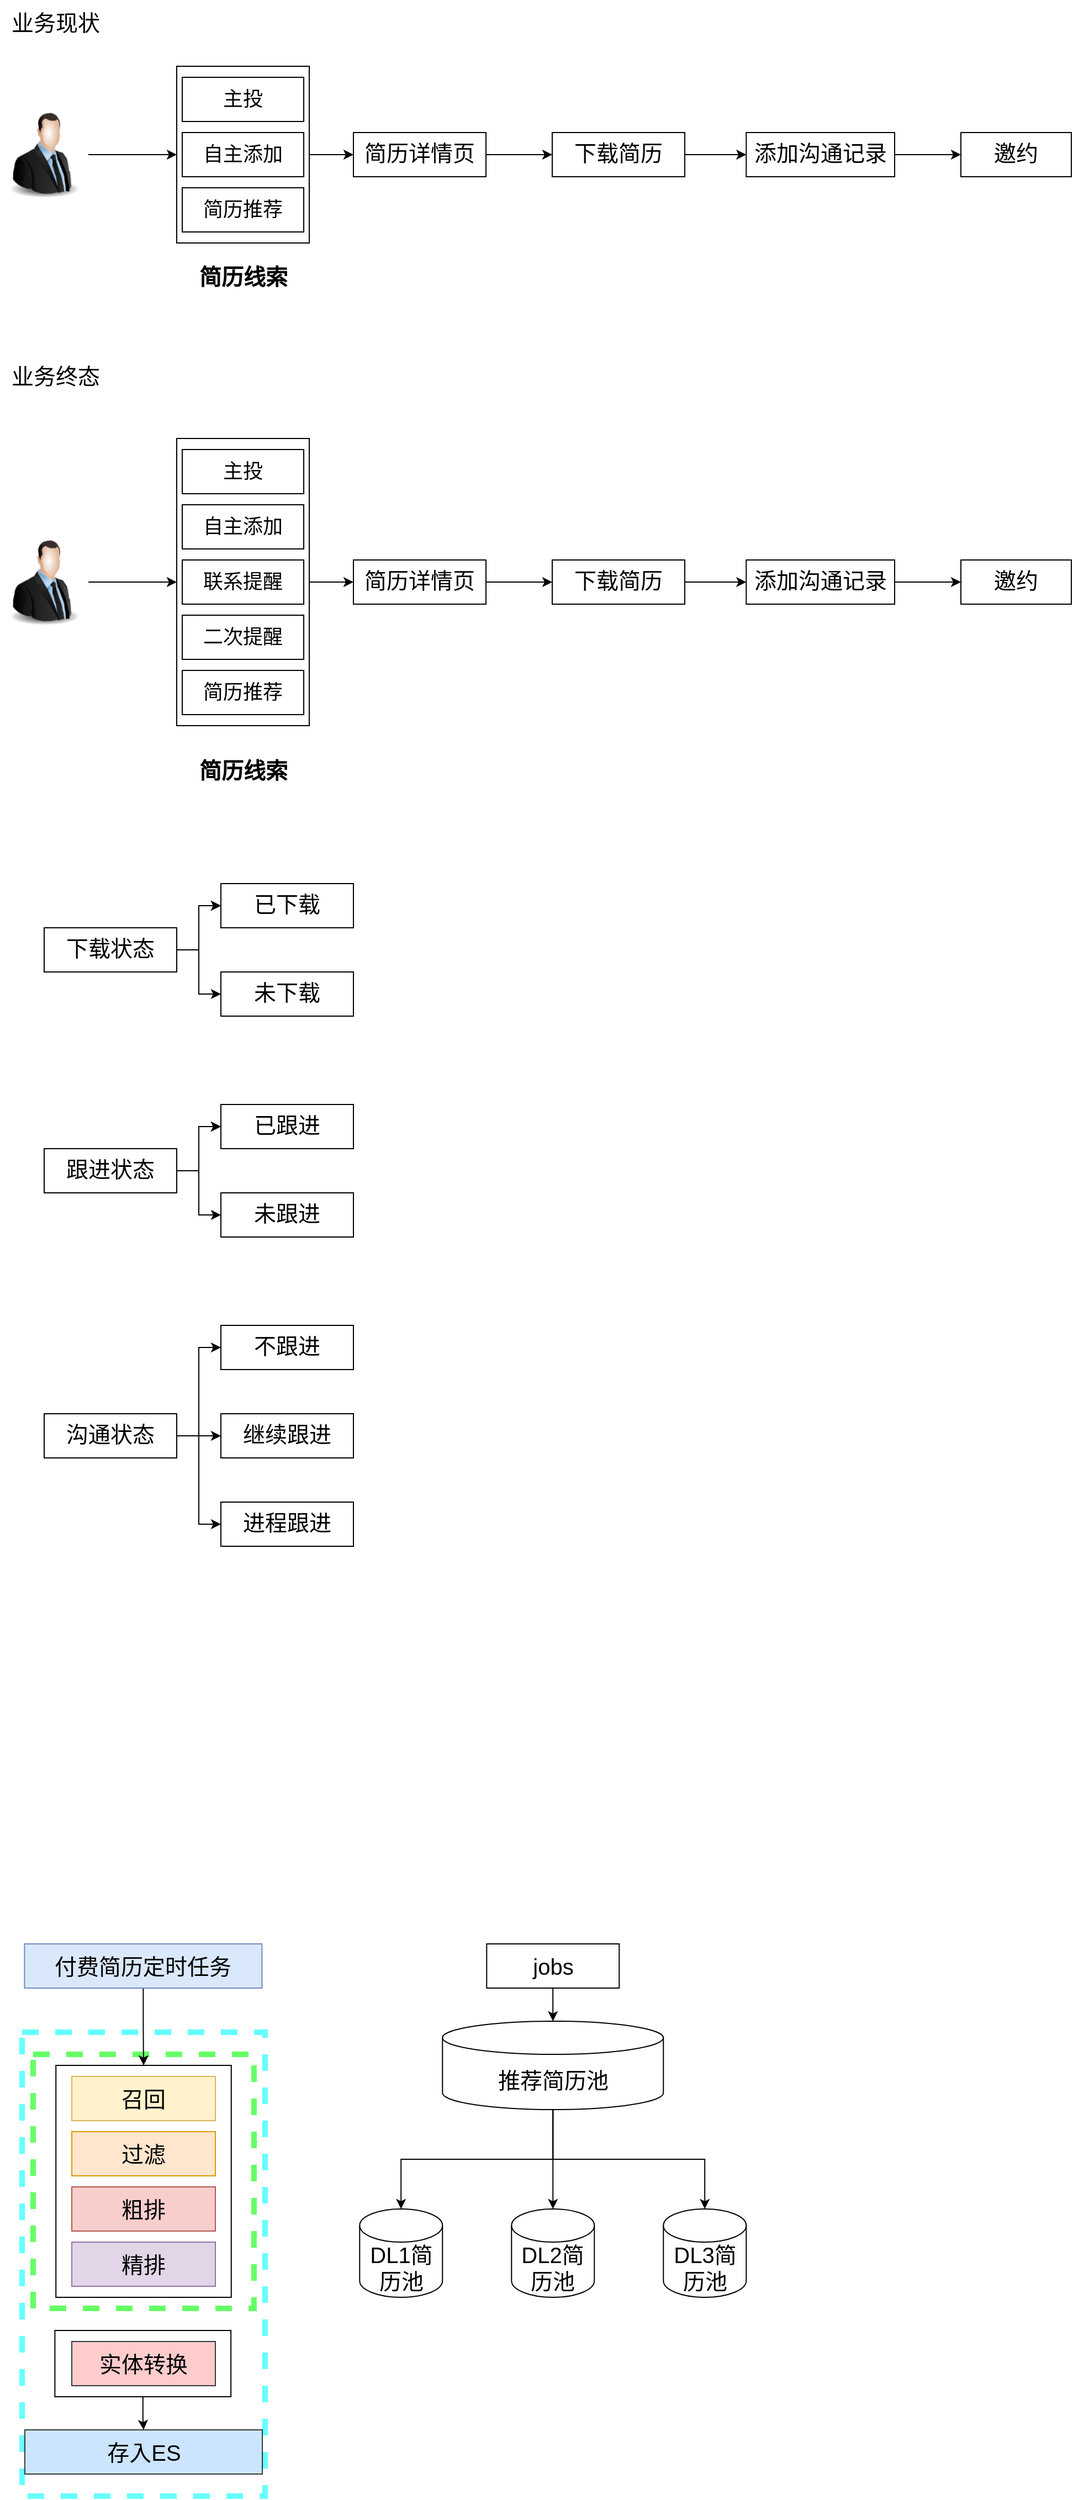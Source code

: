 <mxfile version="24.4.7" type="github">
  <diagram name="第 1 页" id="r8e8spuCt5Y078xBdNFk">
    <mxGraphModel dx="1834" dy="1586" grid="1" gridSize="10" guides="1" tooltips="1" connect="1" arrows="1" fold="1" page="0" pageScale="1" pageWidth="827" pageHeight="1169" math="0" shadow="0">
      <root>
        <mxCell id="0" />
        <mxCell id="1" parent="0" />
        <mxCell id="uhzMS2UGq0Mrr6mBy7hM-3" value="" style="edgeStyle=orthogonalEdgeStyle;rounded=0;orthogonalLoop=1;jettySize=auto;html=1;" parent="1" source="uhzMS2UGq0Mrr6mBy7hM-1" target="uhzMS2UGq0Mrr6mBy7hM-2" edge="1">
          <mxGeometry relative="1" as="geometry" />
        </mxCell>
        <mxCell id="uhzMS2UGq0Mrr6mBy7hM-1" value="" style="image;html=1;image=img/lib/clip_art/people/Suit_Man_128x128.png" parent="1" vertex="1">
          <mxGeometry x="-160" y="-620" width="80" height="80" as="geometry" />
        </mxCell>
        <mxCell id="uhzMS2UGq0Mrr6mBy7hM-116" value="" style="edgeStyle=orthogonalEdgeStyle;rounded=0;orthogonalLoop=1;jettySize=auto;html=1;" parent="1" source="uhzMS2UGq0Mrr6mBy7hM-2" target="uhzMS2UGq0Mrr6mBy7hM-115" edge="1">
          <mxGeometry relative="1" as="geometry" />
        </mxCell>
        <mxCell id="uhzMS2UGq0Mrr6mBy7hM-2" value="" style="whiteSpace=wrap;html=1;verticalAlign=top;labelBackgroundColor=default;" parent="1" vertex="1">
          <mxGeometry y="-660" width="120" height="160" as="geometry" />
        </mxCell>
        <mxCell id="uhzMS2UGq0Mrr6mBy7hM-4" value="主投" style="rounded=0;whiteSpace=wrap;html=1;fontSize=18;" parent="1" vertex="1">
          <mxGeometry x="5" y="-650" width="110" height="40" as="geometry" />
        </mxCell>
        <mxCell id="uhzMS2UGq0Mrr6mBy7hM-5" value="自主添加" style="rounded=0;whiteSpace=wrap;html=1;fontSize=18;" parent="1" vertex="1">
          <mxGeometry x="5" y="-600" width="110" height="40" as="geometry" />
        </mxCell>
        <mxCell id="uhzMS2UGq0Mrr6mBy7hM-8" value="简历推荐" style="rounded=0;whiteSpace=wrap;html=1;fontSize=18;" parent="1" vertex="1">
          <mxGeometry x="5" y="-550" width="110" height="40" as="geometry" />
        </mxCell>
        <mxCell id="uhzMS2UGq0Mrr6mBy7hM-11" value="简历线索" style="text;html=1;align=center;verticalAlign=middle;resizable=0;points=[];autosize=1;strokeColor=none;fillColor=none;fontSize=20;fontStyle=1" parent="1" vertex="1">
          <mxGeometry x="10" y="-490" width="100" height="40" as="geometry" />
        </mxCell>
        <mxCell id="uhzMS2UGq0Mrr6mBy7hM-26" value="业务现状" style="text;html=1;align=center;verticalAlign=middle;resizable=0;points=[];autosize=1;strokeColor=none;fillColor=none;fontSize=20;" parent="1" vertex="1">
          <mxGeometry x="-160" y="-720" width="100" height="40" as="geometry" />
        </mxCell>
        <mxCell id="uhzMS2UGq0Mrr6mBy7hM-27" value="" style="edgeStyle=orthogonalEdgeStyle;rounded=0;orthogonalLoop=1;jettySize=auto;html=1;" parent="1" source="uhzMS2UGq0Mrr6mBy7hM-28" target="uhzMS2UGq0Mrr6mBy7hM-29" edge="1">
          <mxGeometry relative="1" as="geometry" />
        </mxCell>
        <mxCell id="uhzMS2UGq0Mrr6mBy7hM-28" value="" style="image;html=1;image=img/lib/clip_art/people/Suit_Man_128x128.png" parent="1" vertex="1">
          <mxGeometry x="-160" y="-233" width="80" height="80" as="geometry" />
        </mxCell>
        <mxCell id="uhzMS2UGq0Mrr6mBy7hM-131" style="edgeStyle=orthogonalEdgeStyle;rounded=0;orthogonalLoop=1;jettySize=auto;html=1;entryX=0;entryY=0.5;entryDx=0;entryDy=0;" parent="1" source="uhzMS2UGq0Mrr6mBy7hM-29" target="uhzMS2UGq0Mrr6mBy7hM-125" edge="1">
          <mxGeometry relative="1" as="geometry" />
        </mxCell>
        <mxCell id="uhzMS2UGq0Mrr6mBy7hM-29" value="" style="whiteSpace=wrap;html=1;verticalAlign=top;labelBackgroundColor=default;" parent="1" vertex="1">
          <mxGeometry y="-323" width="120" height="260" as="geometry" />
        </mxCell>
        <mxCell id="uhzMS2UGq0Mrr6mBy7hM-31" value="主投" style="rounded=0;whiteSpace=wrap;html=1;fontSize=18;" parent="1" vertex="1">
          <mxGeometry x="5" y="-313" width="110" height="40" as="geometry" />
        </mxCell>
        <mxCell id="uhzMS2UGq0Mrr6mBy7hM-33" value="自主添加" style="rounded=0;whiteSpace=wrap;html=1;fontSize=18;" parent="1" vertex="1">
          <mxGeometry x="5" y="-263" width="110" height="40" as="geometry" />
        </mxCell>
        <mxCell id="uhzMS2UGq0Mrr6mBy7hM-35" value="简历推荐" style="rounded=0;whiteSpace=wrap;html=1;fontSize=18;" parent="1" vertex="1">
          <mxGeometry x="5" y="-113" width="110" height="40" as="geometry" />
        </mxCell>
        <mxCell id="uhzMS2UGq0Mrr6mBy7hM-36" value="简历线索" style="text;html=1;align=center;verticalAlign=middle;resizable=0;points=[];autosize=1;strokeColor=none;fillColor=none;fontSize=20;fontStyle=1" parent="1" vertex="1">
          <mxGeometry x="10" y="-43" width="100" height="40" as="geometry" />
        </mxCell>
        <mxCell id="uhzMS2UGq0Mrr6mBy7hM-40" value="业务终态" style="text;html=1;align=center;verticalAlign=middle;resizable=0;points=[];autosize=1;strokeColor=none;fillColor=none;fontSize=20;" parent="1" vertex="1">
          <mxGeometry x="-160" y="-400" width="100" height="40" as="geometry" />
        </mxCell>
        <mxCell id="uhzMS2UGq0Mrr6mBy7hM-41" value="联系提醒" style="rounded=0;whiteSpace=wrap;html=1;fontSize=18;" parent="1" vertex="1">
          <mxGeometry x="5" y="-213" width="110" height="40" as="geometry" />
        </mxCell>
        <mxCell id="uhzMS2UGq0Mrr6mBy7hM-43" value="二次提醒" style="rounded=0;whiteSpace=wrap;html=1;fontSize=18;" parent="1" vertex="1">
          <mxGeometry x="5" y="-163" width="110" height="40" as="geometry" />
        </mxCell>
        <mxCell id="uhzMS2UGq0Mrr6mBy7hM-47" value="" style="rounded=0;whiteSpace=wrap;html=1;fontSize=20;dashed=1;strokeWidth=5;strokeColor=#66FFFF;" parent="1" vertex="1">
          <mxGeometry x="-140" y="1120" width="220" height="420" as="geometry" />
        </mxCell>
        <mxCell id="uhzMS2UGq0Mrr6mBy7hM-48" value="" style="rounded=0;whiteSpace=wrap;html=1;fontSize=20;dashed=1;strokeWidth=5;strokeColor=#66FF66;" parent="1" vertex="1">
          <mxGeometry x="-130" y="1140" width="200" height="230" as="geometry" />
        </mxCell>
        <mxCell id="uhzMS2UGq0Mrr6mBy7hM-49" style="edgeStyle=orthogonalEdgeStyle;rounded=0;orthogonalLoop=1;jettySize=auto;html=1;entryX=0.5;entryY=0;entryDx=0;entryDy=0;fontSize=20;" parent="1" source="uhzMS2UGq0Mrr6mBy7hM-51" target="uhzMS2UGq0Mrr6mBy7hM-53" edge="1">
          <mxGeometry relative="1" as="geometry" />
        </mxCell>
        <mxCell id="uhzMS2UGq0Mrr6mBy7hM-51" value="付费简历定时任务" style="rounded=0;whiteSpace=wrap;html=1;fontSize=20;fillColor=#dae8fc;strokeColor=#6c8ebf;" parent="1" vertex="1">
          <mxGeometry x="-137.81" y="1040" width="215" height="40" as="geometry" />
        </mxCell>
        <mxCell id="uhzMS2UGq0Mrr6mBy7hM-53" value="" style="rounded=0;whiteSpace=wrap;html=1;fontSize=20;" parent="1" vertex="1">
          <mxGeometry x="-109.37" y="1150" width="158.75" height="210" as="geometry" />
        </mxCell>
        <mxCell id="uhzMS2UGq0Mrr6mBy7hM-54" value="召回" style="rounded=0;whiteSpace=wrap;html=1;fontSize=20;fillColor=#fff2cc;strokeColor=#d6b656;" parent="1" vertex="1">
          <mxGeometry x="-94.99" y="1160" width="130" height="40" as="geometry" />
        </mxCell>
        <mxCell id="uhzMS2UGq0Mrr6mBy7hM-55" value="过滤" style="rounded=0;whiteSpace=wrap;html=1;fontSize=20;fillColor=#ffe6cc;strokeColor=#d79b00;" parent="1" vertex="1">
          <mxGeometry x="-94.99" y="1210" width="130" height="40" as="geometry" />
        </mxCell>
        <mxCell id="uhzMS2UGq0Mrr6mBy7hM-56" value="粗排" style="rounded=0;whiteSpace=wrap;html=1;fontSize=20;fillColor=#f8cecc;strokeColor=#b85450;" parent="1" vertex="1">
          <mxGeometry x="-94.99" y="1260" width="130" height="40" as="geometry" />
        </mxCell>
        <mxCell id="uhzMS2UGq0Mrr6mBy7hM-57" value="精排" style="rounded=0;whiteSpace=wrap;html=1;fontSize=20;fillColor=#e1d5e7;strokeColor=#9673a6;" parent="1" vertex="1">
          <mxGeometry x="-95" y="1310" width="130" height="40" as="geometry" />
        </mxCell>
        <mxCell id="uhzMS2UGq0Mrr6mBy7hM-73" value="存入ES" style="rounded=0;whiteSpace=wrap;html=1;fontSize=20;fillColor=#cce5ff;strokeColor=#36393d;" parent="1" vertex="1">
          <mxGeometry x="-137.5" y="1480" width="215" height="40" as="geometry" />
        </mxCell>
        <mxCell id="uhzMS2UGq0Mrr6mBy7hM-74" style="edgeStyle=orthogonalEdgeStyle;rounded=0;orthogonalLoop=1;jettySize=auto;html=1;entryX=0.5;entryY=0;entryDx=0;entryDy=0;fontSize=20;" parent="1" source="uhzMS2UGq0Mrr6mBy7hM-75" target="uhzMS2UGq0Mrr6mBy7hM-73" edge="1">
          <mxGeometry relative="1" as="geometry" />
        </mxCell>
        <mxCell id="uhzMS2UGq0Mrr6mBy7hM-75" value="" style="rounded=0;whiteSpace=wrap;html=1;fontSize=20;" parent="1" vertex="1">
          <mxGeometry x="-110.31" y="1390" width="159.37" height="60" as="geometry" />
        </mxCell>
        <mxCell id="uhzMS2UGq0Mrr6mBy7hM-76" value="实体转换" style="rounded=0;whiteSpace=wrap;html=1;fontSize=20;fillColor=#ffcccc;strokeColor=#36393d;" parent="1" vertex="1">
          <mxGeometry x="-95.0" y="1400" width="130" height="40" as="geometry" />
        </mxCell>
        <mxCell id="uhzMS2UGq0Mrr6mBy7hM-95" value="jobs" style="rounded=0;whiteSpace=wrap;html=1;fontSize=20;" parent="1" vertex="1">
          <mxGeometry x="280.64" y="1040" width="120" height="40" as="geometry" />
        </mxCell>
        <mxCell id="uhzMS2UGq0Mrr6mBy7hM-106" style="edgeStyle=orthogonalEdgeStyle;rounded=0;orthogonalLoop=1;jettySize=auto;html=1;" parent="1" source="uhzMS2UGq0Mrr6mBy7hM-98" target="uhzMS2UGq0Mrr6mBy7hM-104" edge="1">
          <mxGeometry relative="1" as="geometry" />
        </mxCell>
        <mxCell id="uhzMS2UGq0Mrr6mBy7hM-111" style="edgeStyle=orthogonalEdgeStyle;rounded=0;orthogonalLoop=1;jettySize=auto;html=1;" parent="1" source="uhzMS2UGq0Mrr6mBy7hM-98" target="uhzMS2UGq0Mrr6mBy7hM-102" edge="1">
          <mxGeometry relative="1" as="geometry" />
        </mxCell>
        <mxCell id="uhzMS2UGq0Mrr6mBy7hM-112" style="edgeStyle=orthogonalEdgeStyle;rounded=0;orthogonalLoop=1;jettySize=auto;html=1;" parent="1" source="uhzMS2UGq0Mrr6mBy7hM-98" target="uhzMS2UGq0Mrr6mBy7hM-105" edge="1">
          <mxGeometry relative="1" as="geometry" />
        </mxCell>
        <mxCell id="uhzMS2UGq0Mrr6mBy7hM-98" value="推荐简历池" style="shape=cylinder3;whiteSpace=wrap;html=1;boundedLbl=1;backgroundOutline=1;size=15;fontSize=20;" parent="1" vertex="1">
          <mxGeometry x="240.64" y="1110" width="200" height="80" as="geometry" />
        </mxCell>
        <mxCell id="uhzMS2UGq0Mrr6mBy7hM-99" style="edgeStyle=orthogonalEdgeStyle;rounded=0;orthogonalLoop=1;jettySize=auto;html=1;entryX=0.5;entryY=0;entryDx=0;entryDy=0;entryPerimeter=0;" parent="1" source="uhzMS2UGq0Mrr6mBy7hM-95" target="uhzMS2UGq0Mrr6mBy7hM-98" edge="1">
          <mxGeometry relative="1" as="geometry" />
        </mxCell>
        <mxCell id="uhzMS2UGq0Mrr6mBy7hM-102" value="DL1简历池" style="shape=cylinder3;whiteSpace=wrap;html=1;boundedLbl=1;backgroundOutline=1;size=15;fontSize=20;" parent="1" vertex="1">
          <mxGeometry x="165.64" y="1280" width="75" height="80" as="geometry" />
        </mxCell>
        <mxCell id="uhzMS2UGq0Mrr6mBy7hM-104" value="DL2简历池" style="shape=cylinder3;whiteSpace=wrap;html=1;boundedLbl=1;backgroundOutline=1;size=15;fontSize=20;" parent="1" vertex="1">
          <mxGeometry x="303.14" y="1280" width="75" height="80" as="geometry" />
        </mxCell>
        <mxCell id="uhzMS2UGq0Mrr6mBy7hM-105" value="DL3简历池" style="shape=cylinder3;whiteSpace=wrap;html=1;boundedLbl=1;backgroundOutline=1;size=15;fontSize=20;" parent="1" vertex="1">
          <mxGeometry x="440.64" y="1280" width="75" height="80" as="geometry" />
        </mxCell>
        <mxCell id="uhzMS2UGq0Mrr6mBy7hM-119" value="" style="edgeStyle=orthogonalEdgeStyle;rounded=0;orthogonalLoop=1;jettySize=auto;html=1;" parent="1" source="uhzMS2UGq0Mrr6mBy7hM-115" target="uhzMS2UGq0Mrr6mBy7hM-118" edge="1">
          <mxGeometry relative="1" as="geometry" />
        </mxCell>
        <mxCell id="uhzMS2UGq0Mrr6mBy7hM-115" value="简历详情页" style="whiteSpace=wrap;html=1;verticalAlign=top;labelBackgroundColor=default;fontSize=20;" parent="1" vertex="1">
          <mxGeometry x="160" y="-600" width="120" height="40" as="geometry" />
        </mxCell>
        <mxCell id="uhzMS2UGq0Mrr6mBy7hM-121" value="" style="edgeStyle=orthogonalEdgeStyle;rounded=0;orthogonalLoop=1;jettySize=auto;html=1;" parent="1" source="uhzMS2UGq0Mrr6mBy7hM-118" target="uhzMS2UGq0Mrr6mBy7hM-120" edge="1">
          <mxGeometry relative="1" as="geometry" />
        </mxCell>
        <mxCell id="uhzMS2UGq0Mrr6mBy7hM-118" value="下载简历" style="whiteSpace=wrap;html=1;verticalAlign=top;labelBackgroundColor=default;fontSize=20;" parent="1" vertex="1">
          <mxGeometry x="340" y="-600" width="120" height="40" as="geometry" />
        </mxCell>
        <mxCell id="uhzMS2UGq0Mrr6mBy7hM-123" value="" style="edgeStyle=orthogonalEdgeStyle;rounded=0;orthogonalLoop=1;jettySize=auto;html=1;" parent="1" source="uhzMS2UGq0Mrr6mBy7hM-120" target="uhzMS2UGq0Mrr6mBy7hM-122" edge="1">
          <mxGeometry relative="1" as="geometry" />
        </mxCell>
        <mxCell id="uhzMS2UGq0Mrr6mBy7hM-120" value="添加沟通记录" style="whiteSpace=wrap;html=1;verticalAlign=top;labelBackgroundColor=default;fontSize=20;" parent="1" vertex="1">
          <mxGeometry x="515.64" y="-600" width="134.37" height="40" as="geometry" />
        </mxCell>
        <mxCell id="uhzMS2UGq0Mrr6mBy7hM-122" value="邀约" style="whiteSpace=wrap;html=1;verticalAlign=top;labelBackgroundColor=default;fontSize=20;" parent="1" vertex="1">
          <mxGeometry x="710" y="-600" width="100" height="40" as="geometry" />
        </mxCell>
        <mxCell id="uhzMS2UGq0Mrr6mBy7hM-124" value="" style="edgeStyle=orthogonalEdgeStyle;rounded=0;orthogonalLoop=1;jettySize=auto;html=1;" parent="1" source="uhzMS2UGq0Mrr6mBy7hM-125" target="uhzMS2UGq0Mrr6mBy7hM-127" edge="1">
          <mxGeometry relative="1" as="geometry" />
        </mxCell>
        <mxCell id="uhzMS2UGq0Mrr6mBy7hM-125" value="简历详情页" style="whiteSpace=wrap;html=1;verticalAlign=top;labelBackgroundColor=default;fontSize=20;" parent="1" vertex="1">
          <mxGeometry x="160" y="-213" width="120" height="40" as="geometry" />
        </mxCell>
        <mxCell id="uhzMS2UGq0Mrr6mBy7hM-126" value="" style="edgeStyle=orthogonalEdgeStyle;rounded=0;orthogonalLoop=1;jettySize=auto;html=1;" parent="1" source="uhzMS2UGq0Mrr6mBy7hM-127" target="uhzMS2UGq0Mrr6mBy7hM-129" edge="1">
          <mxGeometry relative="1" as="geometry" />
        </mxCell>
        <mxCell id="uhzMS2UGq0Mrr6mBy7hM-127" value="下载简历" style="whiteSpace=wrap;html=1;verticalAlign=top;labelBackgroundColor=default;fontSize=20;" parent="1" vertex="1">
          <mxGeometry x="340" y="-213" width="120" height="40" as="geometry" />
        </mxCell>
        <mxCell id="uhzMS2UGq0Mrr6mBy7hM-128" value="" style="edgeStyle=orthogonalEdgeStyle;rounded=0;orthogonalLoop=1;jettySize=auto;html=1;" parent="1" source="uhzMS2UGq0Mrr6mBy7hM-129" target="uhzMS2UGq0Mrr6mBy7hM-130" edge="1">
          <mxGeometry relative="1" as="geometry" />
        </mxCell>
        <mxCell id="uhzMS2UGq0Mrr6mBy7hM-129" value="添加沟通记录" style="whiteSpace=wrap;html=1;verticalAlign=top;labelBackgroundColor=default;fontSize=20;" parent="1" vertex="1">
          <mxGeometry x="515.64" y="-213" width="134.37" height="40" as="geometry" />
        </mxCell>
        <mxCell id="uhzMS2UGq0Mrr6mBy7hM-130" value="邀约" style="whiteSpace=wrap;html=1;verticalAlign=top;labelBackgroundColor=default;fontSize=20;" parent="1" vertex="1">
          <mxGeometry x="710" y="-213" width="100" height="40" as="geometry" />
        </mxCell>
        <mxCell id="XbflFL2ed4Tl44ry38PZ-5" value="" style="edgeStyle=orthogonalEdgeStyle;rounded=0;orthogonalLoop=1;jettySize=auto;html=1;" edge="1" parent="1" source="XbflFL2ed4Tl44ry38PZ-1" target="XbflFL2ed4Tl44ry38PZ-4">
          <mxGeometry relative="1" as="geometry" />
        </mxCell>
        <mxCell id="XbflFL2ed4Tl44ry38PZ-6" value="" style="edgeStyle=orthogonalEdgeStyle;rounded=0;orthogonalLoop=1;jettySize=auto;html=1;" edge="1" parent="1" source="XbflFL2ed4Tl44ry38PZ-1" target="XbflFL2ed4Tl44ry38PZ-4">
          <mxGeometry relative="1" as="geometry" />
        </mxCell>
        <mxCell id="XbflFL2ed4Tl44ry38PZ-8" style="edgeStyle=orthogonalEdgeStyle;rounded=0;orthogonalLoop=1;jettySize=auto;html=1;entryX=0;entryY=0.5;entryDx=0;entryDy=0;" edge="1" parent="1" source="XbflFL2ed4Tl44ry38PZ-1" target="XbflFL2ed4Tl44ry38PZ-7">
          <mxGeometry relative="1" as="geometry" />
        </mxCell>
        <mxCell id="XbflFL2ed4Tl44ry38PZ-1" value="下载状态" style="whiteSpace=wrap;html=1;verticalAlign=top;labelBackgroundColor=default;fontSize=20;" vertex="1" parent="1">
          <mxGeometry x="-120" y="120" width="120" height="40" as="geometry" />
        </mxCell>
        <mxCell id="XbflFL2ed4Tl44ry38PZ-10" value="" style="edgeStyle=orthogonalEdgeStyle;rounded=0;orthogonalLoop=1;jettySize=auto;html=1;" edge="1" parent="1" source="XbflFL2ed4Tl44ry38PZ-2" target="XbflFL2ed4Tl44ry38PZ-9">
          <mxGeometry relative="1" as="geometry" />
        </mxCell>
        <mxCell id="XbflFL2ed4Tl44ry38PZ-11" value="" style="edgeStyle=orthogonalEdgeStyle;rounded=0;orthogonalLoop=1;jettySize=auto;html=1;" edge="1" parent="1" source="XbflFL2ed4Tl44ry38PZ-2" target="XbflFL2ed4Tl44ry38PZ-9">
          <mxGeometry relative="1" as="geometry" />
        </mxCell>
        <mxCell id="XbflFL2ed4Tl44ry38PZ-13" style="edgeStyle=orthogonalEdgeStyle;rounded=0;orthogonalLoop=1;jettySize=auto;html=1;entryX=0;entryY=0.5;entryDx=0;entryDy=0;" edge="1" parent="1" source="XbflFL2ed4Tl44ry38PZ-2" target="XbflFL2ed4Tl44ry38PZ-12">
          <mxGeometry relative="1" as="geometry" />
        </mxCell>
        <mxCell id="XbflFL2ed4Tl44ry38PZ-2" value="跟进状态" style="whiteSpace=wrap;html=1;verticalAlign=top;labelBackgroundColor=default;fontSize=20;" vertex="1" parent="1">
          <mxGeometry x="-120" y="320" width="120" height="40" as="geometry" />
        </mxCell>
        <mxCell id="XbflFL2ed4Tl44ry38PZ-19" style="edgeStyle=orthogonalEdgeStyle;rounded=0;orthogonalLoop=1;jettySize=auto;html=1;entryX=0;entryY=0.5;entryDx=0;entryDy=0;" edge="1" parent="1" source="XbflFL2ed4Tl44ry38PZ-3" target="XbflFL2ed4Tl44ry38PZ-17">
          <mxGeometry relative="1" as="geometry" />
        </mxCell>
        <mxCell id="XbflFL2ed4Tl44ry38PZ-20" style="edgeStyle=orthogonalEdgeStyle;rounded=0;orthogonalLoop=1;jettySize=auto;html=1;entryX=0;entryY=0.5;entryDx=0;entryDy=0;" edge="1" parent="1" source="XbflFL2ed4Tl44ry38PZ-3" target="XbflFL2ed4Tl44ry38PZ-14">
          <mxGeometry relative="1" as="geometry" />
        </mxCell>
        <mxCell id="XbflFL2ed4Tl44ry38PZ-21" style="edgeStyle=orthogonalEdgeStyle;rounded=0;orthogonalLoop=1;jettySize=auto;html=1;entryX=0;entryY=0.5;entryDx=0;entryDy=0;" edge="1" parent="1" source="XbflFL2ed4Tl44ry38PZ-3" target="XbflFL2ed4Tl44ry38PZ-18">
          <mxGeometry relative="1" as="geometry" />
        </mxCell>
        <mxCell id="XbflFL2ed4Tl44ry38PZ-3" value="沟通状态" style="whiteSpace=wrap;html=1;verticalAlign=top;labelBackgroundColor=default;fontSize=20;" vertex="1" parent="1">
          <mxGeometry x="-120" y="560" width="120" height="40" as="geometry" />
        </mxCell>
        <mxCell id="XbflFL2ed4Tl44ry38PZ-4" value="已下载" style="whiteSpace=wrap;html=1;verticalAlign=top;labelBackgroundColor=default;fontSize=20;" vertex="1" parent="1">
          <mxGeometry x="40" y="80" width="120" height="40" as="geometry" />
        </mxCell>
        <mxCell id="XbflFL2ed4Tl44ry38PZ-7" value="未下载" style="whiteSpace=wrap;html=1;verticalAlign=top;labelBackgroundColor=default;fontSize=20;" vertex="1" parent="1">
          <mxGeometry x="40" y="160" width="120" height="40" as="geometry" />
        </mxCell>
        <mxCell id="XbflFL2ed4Tl44ry38PZ-9" value="已跟进" style="whiteSpace=wrap;html=1;verticalAlign=top;labelBackgroundColor=default;fontSize=20;" vertex="1" parent="1">
          <mxGeometry x="40" y="280" width="120" height="40" as="geometry" />
        </mxCell>
        <mxCell id="XbflFL2ed4Tl44ry38PZ-12" value="未跟进" style="whiteSpace=wrap;html=1;verticalAlign=top;labelBackgroundColor=default;fontSize=20;" vertex="1" parent="1">
          <mxGeometry x="40" y="360" width="120" height="40" as="geometry" />
        </mxCell>
        <mxCell id="XbflFL2ed4Tl44ry38PZ-14" value="不跟进" style="whiteSpace=wrap;html=1;verticalAlign=top;labelBackgroundColor=default;fontSize=20;" vertex="1" parent="1">
          <mxGeometry x="40" y="480" width="120" height="40" as="geometry" />
        </mxCell>
        <mxCell id="XbflFL2ed4Tl44ry38PZ-17" value="继续跟进" style="whiteSpace=wrap;html=1;verticalAlign=top;labelBackgroundColor=default;fontSize=20;" vertex="1" parent="1">
          <mxGeometry x="40" y="560" width="120" height="40" as="geometry" />
        </mxCell>
        <mxCell id="XbflFL2ed4Tl44ry38PZ-18" value="进程跟进" style="whiteSpace=wrap;html=1;verticalAlign=top;labelBackgroundColor=default;fontSize=20;" vertex="1" parent="1">
          <mxGeometry x="40" y="640" width="120" height="40" as="geometry" />
        </mxCell>
      </root>
    </mxGraphModel>
  </diagram>
</mxfile>
